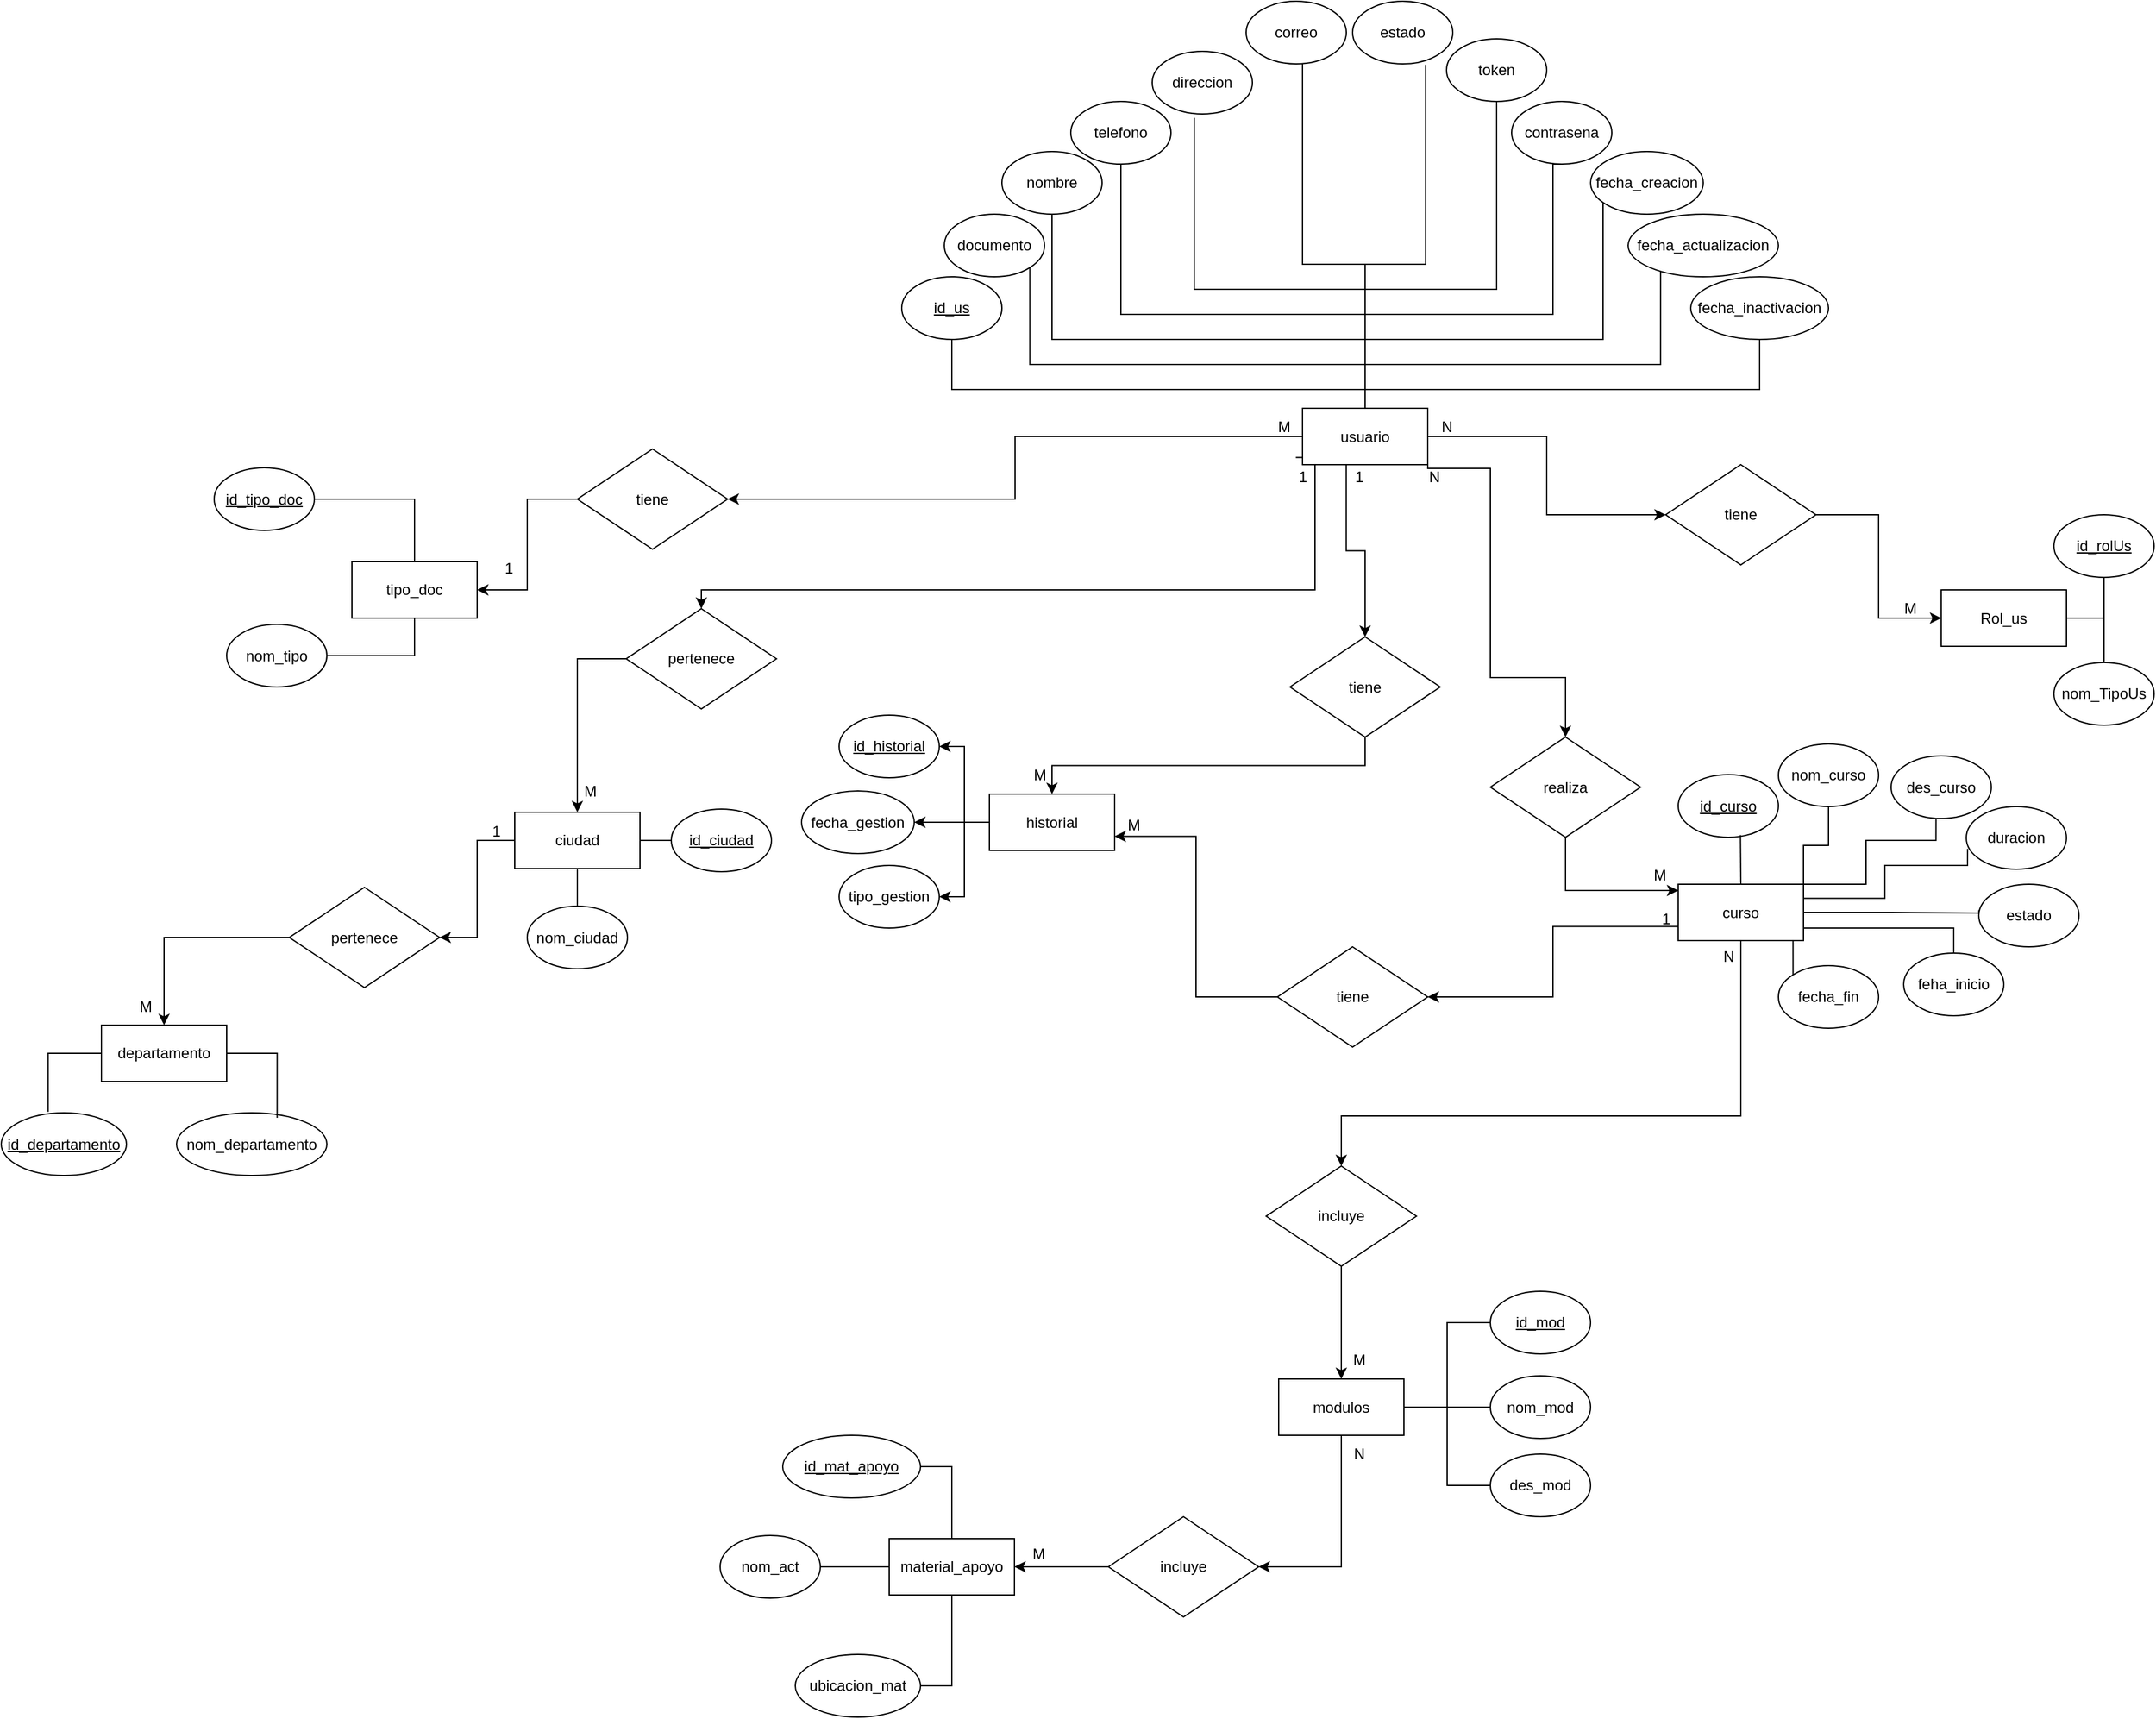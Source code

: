 <mxfile version="26.1.0">
  <diagram name="Página-1" id="tlgUFgWJ8016xR1bFmX6">
    <mxGraphModel dx="4114" dy="2862" grid="1" gridSize="10" guides="1" tooltips="1" connect="1" arrows="1" fold="1" page="1" pageScale="1" pageWidth="827" pageHeight="1169" math="0" shadow="0">
      <root>
        <mxCell id="0" />
        <mxCell id="1" parent="0" />
        <mxCell id="EN3vZPTE7ob6RZtya6nI-55" style="edgeStyle=orthogonalEdgeStyle;rounded=0;orthogonalLoop=1;jettySize=auto;html=1;exitX=0;exitY=0.5;exitDx=0;exitDy=0;entryX=1;entryY=0.5;entryDx=0;entryDy=0;" edge="1" parent="1" source="EN3vZPTE7ob6RZtya6nI-14" target="EN3vZPTE7ob6RZtya6nI-45">
          <mxGeometry relative="1" as="geometry" />
        </mxCell>
        <mxCell id="EN3vZPTE7ob6RZtya6nI-14" value="tiene" style="rhombus;whiteSpace=wrap;html=1;" vertex="1" parent="1">
          <mxGeometry x="1" y="-92.5" width="120" height="80" as="geometry" />
        </mxCell>
        <mxCell id="EN3vZPTE7ob6RZtya6nI-15" value="estado" style="ellipse;whiteSpace=wrap;html=1;" vertex="1" parent="1">
          <mxGeometry x="620" y="-450" width="80" height="50" as="geometry" />
        </mxCell>
        <mxCell id="EN3vZPTE7ob6RZtya6nI-181" style="edgeStyle=orthogonalEdgeStyle;rounded=0;orthogonalLoop=1;jettySize=auto;html=1;exitX=0.5;exitY=0;exitDx=0;exitDy=0;entryX=0.5;entryY=1;entryDx=0;entryDy=0;endArrow=none;startFill=0;" edge="1" parent="1" source="EN3vZPTE7ob6RZtya6nI-16" target="EN3vZPTE7ob6RZtya6nI-20">
          <mxGeometry relative="1" as="geometry">
            <Array as="points">
              <mxPoint x="630" y="-140" />
              <mxPoint x="300" y="-140" />
            </Array>
          </mxGeometry>
        </mxCell>
        <mxCell id="EN3vZPTE7ob6RZtya6nI-182" style="edgeStyle=orthogonalEdgeStyle;rounded=0;orthogonalLoop=1;jettySize=auto;html=1;exitX=0.5;exitY=0;exitDx=0;exitDy=0;entryX=1;entryY=1;entryDx=0;entryDy=0;endArrow=none;startFill=0;" edge="1" parent="1" source="EN3vZPTE7ob6RZtya6nI-16" target="EN3vZPTE7ob6RZtya6nI-19">
          <mxGeometry relative="1" as="geometry">
            <Array as="points">
              <mxPoint x="630" y="-160" />
              <mxPoint x="362" y="-160" />
            </Array>
          </mxGeometry>
        </mxCell>
        <mxCell id="EN3vZPTE7ob6RZtya6nI-184" style="edgeStyle=orthogonalEdgeStyle;rounded=0;orthogonalLoop=1;jettySize=auto;html=1;exitX=0.5;exitY=0;exitDx=0;exitDy=0;entryX=0.5;entryY=1;entryDx=0;entryDy=0;endArrow=none;startFill=0;" edge="1" parent="1" source="EN3vZPTE7ob6RZtya6nI-16" target="EN3vZPTE7ob6RZtya6nI-21">
          <mxGeometry relative="1" as="geometry">
            <Array as="points">
              <mxPoint x="630" y="-180" />
              <mxPoint x="380" y="-180" />
            </Array>
          </mxGeometry>
        </mxCell>
        <mxCell id="EN3vZPTE7ob6RZtya6nI-185" style="edgeStyle=orthogonalEdgeStyle;rounded=0;orthogonalLoop=1;jettySize=auto;html=1;exitX=0.5;exitY=0;exitDx=0;exitDy=0;entryX=0.5;entryY=1;entryDx=0;entryDy=0;endArrow=none;startFill=0;" edge="1" parent="1" source="EN3vZPTE7ob6RZtya6nI-16" target="EN3vZPTE7ob6RZtya6nI-18">
          <mxGeometry relative="1" as="geometry">
            <Array as="points">
              <mxPoint x="630" y="-200" />
              <mxPoint x="435" y="-200" />
            </Array>
          </mxGeometry>
        </mxCell>
        <mxCell id="EN3vZPTE7ob6RZtya6nI-187" style="edgeStyle=orthogonalEdgeStyle;rounded=0;orthogonalLoop=1;jettySize=auto;html=1;exitX=0.5;exitY=0;exitDx=0;exitDy=0;endArrow=none;startFill=0;" edge="1" parent="1" source="EN3vZPTE7ob6RZtya6nI-16" target="EN3vZPTE7ob6RZtya6nI-26">
          <mxGeometry relative="1" as="geometry">
            <Array as="points">
              <mxPoint x="630" y="-240" />
              <mxPoint x="580" y="-240" />
            </Array>
          </mxGeometry>
        </mxCell>
        <mxCell id="EN3vZPTE7ob6RZtya6nI-190" style="edgeStyle=orthogonalEdgeStyle;rounded=0;orthogonalLoop=1;jettySize=auto;html=1;exitX=0.5;exitY=0;exitDx=0;exitDy=0;entryX=0.5;entryY=1;entryDx=0;entryDy=0;endArrow=none;startFill=0;" edge="1" parent="1" source="EN3vZPTE7ob6RZtya6nI-16" target="EN3vZPTE7ob6RZtya6nI-17">
          <mxGeometry relative="1" as="geometry">
            <Array as="points">
              <mxPoint x="630" y="-220" />
              <mxPoint x="735" y="-220" />
            </Array>
          </mxGeometry>
        </mxCell>
        <mxCell id="EN3vZPTE7ob6RZtya6nI-191" style="edgeStyle=orthogonalEdgeStyle;rounded=0;orthogonalLoop=1;jettySize=auto;html=1;exitX=0.5;exitY=0;exitDx=0;exitDy=0;entryX=0.5;entryY=1;entryDx=0;entryDy=0;endArrow=none;startFill=0;" edge="1" parent="1" source="EN3vZPTE7ob6RZtya6nI-16" target="EN3vZPTE7ob6RZtya6nI-27">
          <mxGeometry relative="1" as="geometry">
            <Array as="points">
              <mxPoint x="630" y="-200" />
              <mxPoint x="780" y="-200" />
              <mxPoint x="780" y="-320" />
            </Array>
          </mxGeometry>
        </mxCell>
        <mxCell id="EN3vZPTE7ob6RZtya6nI-193" style="edgeStyle=orthogonalEdgeStyle;rounded=0;orthogonalLoop=1;jettySize=auto;html=1;exitX=0.5;exitY=0;exitDx=0;exitDy=0;endArrow=none;startFill=0;" edge="1" parent="1" source="EN3vZPTE7ob6RZtya6nI-16" target="EN3vZPTE7ob6RZtya6nI-28">
          <mxGeometry relative="1" as="geometry">
            <Array as="points">
              <mxPoint x="630" y="-180" />
              <mxPoint x="820" y="-180" />
            </Array>
          </mxGeometry>
        </mxCell>
        <mxCell id="EN3vZPTE7ob6RZtya6nI-196" style="edgeStyle=orthogonalEdgeStyle;rounded=0;orthogonalLoop=1;jettySize=auto;html=1;exitX=0.5;exitY=0;exitDx=0;exitDy=0;entryX=0.5;entryY=1;entryDx=0;entryDy=0;endArrow=none;startFill=0;" edge="1" parent="1" source="EN3vZPTE7ob6RZtya6nI-16" target="EN3vZPTE7ob6RZtya6nI-25">
          <mxGeometry relative="1" as="geometry">
            <Array as="points">
              <mxPoint x="630" y="-140" />
              <mxPoint x="945" y="-140" />
            </Array>
          </mxGeometry>
        </mxCell>
        <mxCell id="EN3vZPTE7ob6RZtya6nI-233" style="edgeStyle=orthogonalEdgeStyle;rounded=0;orthogonalLoop=1;jettySize=auto;html=1;exitX=0.323;exitY=-0.025;exitDx=0;exitDy=0;entryX=0.5;entryY=0;entryDx=0;entryDy=0;exitPerimeter=0;" edge="1" parent="1" source="EN3vZPTE7ob6RZtya6nI-252" target="EN3vZPTE7ob6RZtya6nI-120">
          <mxGeometry relative="1" as="geometry">
            <Array as="points">
              <mxPoint x="590" y="20" />
              <mxPoint x="100" y="20" />
            </Array>
          </mxGeometry>
        </mxCell>
        <mxCell id="EN3vZPTE7ob6RZtya6nI-236" style="edgeStyle=orthogonalEdgeStyle;rounded=0;orthogonalLoop=1;jettySize=auto;html=1;exitX=1;exitY=1;exitDx=0;exitDy=0;entryX=0.5;entryY=0;entryDx=0;entryDy=0;" edge="1" parent="1" source="EN3vZPTE7ob6RZtya6nI-16" target="EN3vZPTE7ob6RZtya6nI-140">
          <mxGeometry relative="1" as="geometry">
            <Array as="points">
              <mxPoint x="680" y="-77" />
              <mxPoint x="730" y="-77" />
              <mxPoint x="730" y="90" />
              <mxPoint x="790" y="90" />
            </Array>
          </mxGeometry>
        </mxCell>
        <mxCell id="EN3vZPTE7ob6RZtya6nI-237" style="edgeStyle=orthogonalEdgeStyle;rounded=0;orthogonalLoop=1;jettySize=auto;html=1;exitX=1;exitY=0.5;exitDx=0;exitDy=0;entryX=0;entryY=0.5;entryDx=0;entryDy=0;" edge="1" parent="1" source="EN3vZPTE7ob6RZtya6nI-16" target="EN3vZPTE7ob6RZtya6nI-112">
          <mxGeometry relative="1" as="geometry" />
        </mxCell>
        <mxCell id="EN3vZPTE7ob6RZtya6nI-238" style="edgeStyle=orthogonalEdgeStyle;rounded=0;orthogonalLoop=1;jettySize=auto;html=1;exitX=0;exitY=0.5;exitDx=0;exitDy=0;entryX=1;entryY=0.5;entryDx=0;entryDy=0;" edge="1" parent="1" source="EN3vZPTE7ob6RZtya6nI-16" target="EN3vZPTE7ob6RZtya6nI-14">
          <mxGeometry relative="1" as="geometry" />
        </mxCell>
        <mxCell id="EN3vZPTE7ob6RZtya6nI-264" style="edgeStyle=orthogonalEdgeStyle;rounded=0;orthogonalLoop=1;jettySize=auto;html=1;exitX=0.349;exitY=0.989;exitDx=0;exitDy=0;entryX=0.5;entryY=0;entryDx=0;entryDy=0;exitPerimeter=0;" edge="1" parent="1" source="EN3vZPTE7ob6RZtya6nI-16" target="EN3vZPTE7ob6RZtya6nI-263">
          <mxGeometry relative="1" as="geometry" />
        </mxCell>
        <mxCell id="EN3vZPTE7ob6RZtya6nI-16" value="usuario" style="rounded=0;whiteSpace=wrap;html=1;" vertex="1" parent="1">
          <mxGeometry x="580" y="-125" width="100" height="45" as="geometry" />
        </mxCell>
        <mxCell id="EN3vZPTE7ob6RZtya6nI-17" value="token" style="ellipse;whiteSpace=wrap;html=1;" vertex="1" parent="1">
          <mxGeometry x="695" y="-420" width="80" height="50" as="geometry" />
        </mxCell>
        <mxCell id="EN3vZPTE7ob6RZtya6nI-18" value="telefono" style="ellipse;whiteSpace=wrap;html=1;" vertex="1" parent="1">
          <mxGeometry x="395" y="-370" width="80" height="50" as="geometry" />
        </mxCell>
        <mxCell id="EN3vZPTE7ob6RZtya6nI-19" value="documento" style="ellipse;whiteSpace=wrap;html=1;" vertex="1" parent="1">
          <mxGeometry x="294" y="-280" width="80" height="50" as="geometry" />
        </mxCell>
        <mxCell id="EN3vZPTE7ob6RZtya6nI-20" value="&lt;u&gt;id_us&lt;/u&gt;" style="ellipse;whiteSpace=wrap;html=1;" vertex="1" parent="1">
          <mxGeometry x="260" y="-230" width="80" height="50" as="geometry" />
        </mxCell>
        <mxCell id="EN3vZPTE7ob6RZtya6nI-21" value="nombre" style="ellipse;whiteSpace=wrap;html=1;" vertex="1" parent="1">
          <mxGeometry x="340" y="-330" width="80" height="50" as="geometry" />
        </mxCell>
        <mxCell id="EN3vZPTE7ob6RZtya6nI-24" value="direccion" style="ellipse;whiteSpace=wrap;html=1;" vertex="1" parent="1">
          <mxGeometry x="460" y="-410" width="80" height="50" as="geometry" />
        </mxCell>
        <mxCell id="EN3vZPTE7ob6RZtya6nI-25" value="fecha_inactivacion" style="ellipse;whiteSpace=wrap;html=1;" vertex="1" parent="1">
          <mxGeometry x="890" y="-230" width="110" height="50" as="geometry" />
        </mxCell>
        <mxCell id="EN3vZPTE7ob6RZtya6nI-26" value="correo" style="ellipse;whiteSpace=wrap;html=1;" vertex="1" parent="1">
          <mxGeometry x="535" y="-450" width="80" height="50" as="geometry" />
        </mxCell>
        <mxCell id="EN3vZPTE7ob6RZtya6nI-27" value="contrasena" style="ellipse;whiteSpace=wrap;html=1;" vertex="1" parent="1">
          <mxGeometry x="747" y="-370" width="80" height="50" as="geometry" />
        </mxCell>
        <mxCell id="EN3vZPTE7ob6RZtya6nI-28" value="fecha_creacion" style="ellipse;whiteSpace=wrap;html=1;" vertex="1" parent="1">
          <mxGeometry x="810" y="-330" width="90" height="50" as="geometry" />
        </mxCell>
        <mxCell id="EN3vZPTE7ob6RZtya6nI-29" value="fecha_actualizacion" style="ellipse;whiteSpace=wrap;html=1;" vertex="1" parent="1">
          <mxGeometry x="840" y="-280" width="120" height="50" as="geometry" />
        </mxCell>
        <mxCell id="EN3vZPTE7ob6RZtya6nI-199" style="edgeStyle=orthogonalEdgeStyle;rounded=0;orthogonalLoop=1;jettySize=auto;html=1;exitX=0.5;exitY=1;exitDx=0;exitDy=0;entryX=1;entryY=0.5;entryDx=0;entryDy=0;endArrow=none;startFill=0;" edge="1" parent="1" source="EN3vZPTE7ob6RZtya6nI-45" target="EN3vZPTE7ob6RZtya6nI-46">
          <mxGeometry relative="1" as="geometry" />
        </mxCell>
        <mxCell id="EN3vZPTE7ob6RZtya6nI-200" style="edgeStyle=orthogonalEdgeStyle;rounded=0;orthogonalLoop=1;jettySize=auto;html=1;exitX=0.5;exitY=0;exitDx=0;exitDy=0;entryX=1;entryY=0.5;entryDx=0;entryDy=0;endArrow=none;startFill=0;" edge="1" parent="1" source="EN3vZPTE7ob6RZtya6nI-45" target="EN3vZPTE7ob6RZtya6nI-47">
          <mxGeometry relative="1" as="geometry" />
        </mxCell>
        <mxCell id="EN3vZPTE7ob6RZtya6nI-45" value="tipo_doc" style="rounded=0;whiteSpace=wrap;html=1;" vertex="1" parent="1">
          <mxGeometry x="-179" y="-2.5" width="100" height="45" as="geometry" />
        </mxCell>
        <mxCell id="EN3vZPTE7ob6RZtya6nI-46" value="nom_tipo" style="ellipse;whiteSpace=wrap;html=1;" vertex="1" parent="1">
          <mxGeometry x="-279" y="47.5" width="80" height="50" as="geometry" />
        </mxCell>
        <mxCell id="EN3vZPTE7ob6RZtya6nI-47" value="&lt;u&gt;id_tipo_doc&lt;/u&gt;" style="ellipse;whiteSpace=wrap;html=1;" vertex="1" parent="1">
          <mxGeometry x="-289" y="-77.5" width="80" height="50" as="geometry" />
        </mxCell>
        <mxCell id="EN3vZPTE7ob6RZtya6nI-223" style="edgeStyle=orthogonalEdgeStyle;rounded=0;orthogonalLoop=1;jettySize=auto;html=1;exitX=1;exitY=0.5;exitDx=0;exitDy=0;endArrow=none;startFill=0;" edge="1" parent="1" source="EN3vZPTE7ob6RZtya6nI-109" target="EN3vZPTE7ob6RZtya6nI-111">
          <mxGeometry relative="1" as="geometry" />
        </mxCell>
        <mxCell id="EN3vZPTE7ob6RZtya6nI-224" style="edgeStyle=orthogonalEdgeStyle;rounded=0;orthogonalLoop=1;jettySize=auto;html=1;exitX=1;exitY=0.5;exitDx=0;exitDy=0;entryX=0.5;entryY=0;entryDx=0;entryDy=0;endArrow=none;startFill=0;" edge="1" parent="1" source="EN3vZPTE7ob6RZtya6nI-109" target="EN3vZPTE7ob6RZtya6nI-110">
          <mxGeometry relative="1" as="geometry" />
        </mxCell>
        <mxCell id="EN3vZPTE7ob6RZtya6nI-109" value="Rol_us" style="rounded=0;whiteSpace=wrap;html=1;" vertex="1" parent="1">
          <mxGeometry x="1090" y="20" width="100" height="45" as="geometry" />
        </mxCell>
        <mxCell id="EN3vZPTE7ob6RZtya6nI-110" value="nom_TipoUs" style="ellipse;whiteSpace=wrap;html=1;" vertex="1" parent="1">
          <mxGeometry x="1180" y="78" width="80" height="50" as="geometry" />
        </mxCell>
        <mxCell id="EN3vZPTE7ob6RZtya6nI-111" value="&lt;u&gt;id_rolUs&lt;/u&gt;" style="ellipse;whiteSpace=wrap;html=1;" vertex="1" parent="1">
          <mxGeometry x="1180" y="-40" width="80" height="50" as="geometry" />
        </mxCell>
        <mxCell id="EN3vZPTE7ob6RZtya6nI-117" style="edgeStyle=orthogonalEdgeStyle;rounded=0;orthogonalLoop=1;jettySize=auto;html=1;exitX=1;exitY=0.5;exitDx=0;exitDy=0;entryX=0;entryY=0.5;entryDx=0;entryDy=0;" edge="1" parent="1" source="EN3vZPTE7ob6RZtya6nI-112" target="EN3vZPTE7ob6RZtya6nI-109">
          <mxGeometry relative="1" as="geometry" />
        </mxCell>
        <mxCell id="EN3vZPTE7ob6RZtya6nI-112" value="tiene" style="rhombus;whiteSpace=wrap;html=1;" vertex="1" parent="1">
          <mxGeometry x="870" y="-80" width="120" height="80" as="geometry" />
        </mxCell>
        <mxCell id="EN3vZPTE7ob6RZtya6nI-217" style="edgeStyle=orthogonalEdgeStyle;rounded=0;orthogonalLoop=1;jettySize=auto;html=1;exitX=0.5;exitY=1;exitDx=0;exitDy=0;entryX=0.5;entryY=0;entryDx=0;entryDy=0;endArrow=none;startFill=0;" edge="1" parent="1" source="EN3vZPTE7ob6RZtya6nI-119" target="EN3vZPTE7ob6RZtya6nI-121">
          <mxGeometry relative="1" as="geometry" />
        </mxCell>
        <mxCell id="EN3vZPTE7ob6RZtya6nI-218" style="edgeStyle=orthogonalEdgeStyle;rounded=0;orthogonalLoop=1;jettySize=auto;html=1;exitX=1;exitY=0.5;exitDx=0;exitDy=0;entryX=0;entryY=0.5;entryDx=0;entryDy=0;endArrow=none;startFill=0;" edge="1" parent="1" source="EN3vZPTE7ob6RZtya6nI-119" target="EN3vZPTE7ob6RZtya6nI-122">
          <mxGeometry relative="1" as="geometry" />
        </mxCell>
        <mxCell id="EN3vZPTE7ob6RZtya6nI-234" style="edgeStyle=orthogonalEdgeStyle;rounded=0;orthogonalLoop=1;jettySize=auto;html=1;exitX=0;exitY=0.5;exitDx=0;exitDy=0;entryX=1;entryY=0.5;entryDx=0;entryDy=0;" edge="1" parent="1" source="EN3vZPTE7ob6RZtya6nI-119" target="EN3vZPTE7ob6RZtya6nI-127">
          <mxGeometry relative="1" as="geometry" />
        </mxCell>
        <mxCell id="EN3vZPTE7ob6RZtya6nI-119" value="ciudad" style="rounded=0;whiteSpace=wrap;html=1;" vertex="1" parent="1">
          <mxGeometry x="-49" y="197.5" width="100" height="45" as="geometry" />
        </mxCell>
        <mxCell id="EN3vZPTE7ob6RZtya6nI-124" style="edgeStyle=orthogonalEdgeStyle;rounded=0;orthogonalLoop=1;jettySize=auto;html=1;exitX=0;exitY=0.5;exitDx=0;exitDy=0;entryX=0.5;entryY=0;entryDx=0;entryDy=0;" edge="1" parent="1" source="EN3vZPTE7ob6RZtya6nI-120" target="EN3vZPTE7ob6RZtya6nI-119">
          <mxGeometry relative="1" as="geometry" />
        </mxCell>
        <mxCell id="EN3vZPTE7ob6RZtya6nI-120" value="pertenece" style="rhombus;whiteSpace=wrap;html=1;" vertex="1" parent="1">
          <mxGeometry x="40" y="35" width="120" height="80" as="geometry" />
        </mxCell>
        <mxCell id="EN3vZPTE7ob6RZtya6nI-121" value="nom_ciudad" style="ellipse;whiteSpace=wrap;html=1;" vertex="1" parent="1">
          <mxGeometry x="-39" y="272.5" width="80" height="50" as="geometry" />
        </mxCell>
        <mxCell id="EN3vZPTE7ob6RZtya6nI-122" value="&lt;u&gt;id_ciudad&lt;/u&gt;" style="ellipse;whiteSpace=wrap;html=1;" vertex="1" parent="1">
          <mxGeometry x="76" y="195" width="80" height="50" as="geometry" />
        </mxCell>
        <mxCell id="EN3vZPTE7ob6RZtya6nI-125" value="departamento" style="rounded=0;whiteSpace=wrap;html=1;" vertex="1" parent="1">
          <mxGeometry x="-379" y="367.5" width="100" height="45" as="geometry" />
        </mxCell>
        <mxCell id="EN3vZPTE7ob6RZtya6nI-126" style="edgeStyle=orthogonalEdgeStyle;rounded=0;orthogonalLoop=1;jettySize=auto;html=1;exitX=0;exitY=0.5;exitDx=0;exitDy=0;entryX=0.5;entryY=0;entryDx=0;entryDy=0;" edge="1" source="EN3vZPTE7ob6RZtya6nI-127" target="EN3vZPTE7ob6RZtya6nI-125" parent="1">
          <mxGeometry relative="1" as="geometry" />
        </mxCell>
        <mxCell id="EN3vZPTE7ob6RZtya6nI-127" value="pertenece" style="rhombus;whiteSpace=wrap;html=1;" vertex="1" parent="1">
          <mxGeometry x="-229" y="257.5" width="120" height="80" as="geometry" />
        </mxCell>
        <mxCell id="EN3vZPTE7ob6RZtya6nI-128" value="nom_departamento" style="ellipse;whiteSpace=wrap;html=1;" vertex="1" parent="1">
          <mxGeometry x="-319" y="437.5" width="120" height="50" as="geometry" />
        </mxCell>
        <mxCell id="EN3vZPTE7ob6RZtya6nI-129" value="&lt;u&gt;id_departamento&lt;/u&gt;" style="ellipse;whiteSpace=wrap;html=1;" vertex="1" parent="1">
          <mxGeometry x="-459" y="437.5" width="100" height="50" as="geometry" />
        </mxCell>
        <mxCell id="EN3vZPTE7ob6RZtya6nI-165" style="edgeStyle=orthogonalEdgeStyle;rounded=0;orthogonalLoop=1;jettySize=auto;html=1;exitX=0.5;exitY=1;exitDx=0;exitDy=0;entryX=0.5;entryY=0;entryDx=0;entryDy=0;" edge="1" parent="1" source="EN3vZPTE7ob6RZtya6nI-132" target="EN3vZPTE7ob6RZtya6nI-147">
          <mxGeometry relative="1" as="geometry">
            <Array as="points">
              <mxPoint x="930" y="440" />
              <mxPoint x="611" y="440" />
            </Array>
          </mxGeometry>
        </mxCell>
        <mxCell id="EN3vZPTE7ob6RZtya6nI-222" style="edgeStyle=orthogonalEdgeStyle;rounded=0;orthogonalLoop=1;jettySize=auto;html=1;exitX=1;exitY=0.5;exitDx=0;exitDy=0;endArrow=none;startFill=0;" edge="1" parent="1" source="EN3vZPTE7ob6RZtya6nI-132" target="EN3vZPTE7ob6RZtya6nI-138">
          <mxGeometry relative="1" as="geometry">
            <Array as="points">
              <mxPoint x="980" y="290" />
              <mxPoint x="1100" y="290" />
            </Array>
          </mxGeometry>
        </mxCell>
        <mxCell id="EN3vZPTE7ob6RZtya6nI-225" style="edgeStyle=orthogonalEdgeStyle;rounded=0;orthogonalLoop=1;jettySize=auto;html=1;exitX=0.75;exitY=1;exitDx=0;exitDy=0;entryX=0;entryY=0;entryDx=0;entryDy=0;endArrow=none;startFill=0;" edge="1" parent="1" source="EN3vZPTE7ob6RZtya6nI-132" target="EN3vZPTE7ob6RZtya6nI-139">
          <mxGeometry relative="1" as="geometry" />
        </mxCell>
        <mxCell id="EN3vZPTE7ob6RZtya6nI-230" style="edgeStyle=orthogonalEdgeStyle;rounded=0;orthogonalLoop=1;jettySize=auto;html=1;exitX=1;exitY=0;exitDx=0;exitDy=0;entryX=0.5;entryY=1;entryDx=0;entryDy=0;endArrow=none;startFill=0;" edge="1" parent="1" source="EN3vZPTE7ob6RZtya6nI-132" target="EN3vZPTE7ob6RZtya6nI-133">
          <mxGeometry relative="1" as="geometry" />
        </mxCell>
        <mxCell id="EN3vZPTE7ob6RZtya6nI-270" style="edgeStyle=orthogonalEdgeStyle;rounded=0;orthogonalLoop=1;jettySize=auto;html=1;exitX=0;exitY=0.75;exitDx=0;exitDy=0;entryX=1;entryY=0.5;entryDx=0;entryDy=0;" edge="1" parent="1" source="EN3vZPTE7ob6RZtya6nI-132" target="EN3vZPTE7ob6RZtya6nI-268">
          <mxGeometry relative="1" as="geometry" />
        </mxCell>
        <mxCell id="EN3vZPTE7ob6RZtya6nI-132" value="curso" style="rounded=0;whiteSpace=wrap;html=1;" vertex="1" parent="1">
          <mxGeometry x="880" y="255" width="100" height="45" as="geometry" />
        </mxCell>
        <mxCell id="EN3vZPTE7ob6RZtya6nI-133" value="nom_curso" style="ellipse;whiteSpace=wrap;html=1;" vertex="1" parent="1">
          <mxGeometry x="960" y="143" width="80" height="50" as="geometry" />
        </mxCell>
        <mxCell id="EN3vZPTE7ob6RZtya6nI-134" value="&lt;u&gt;id_curso&lt;/u&gt;" style="ellipse;whiteSpace=wrap;html=1;" vertex="1" parent="1">
          <mxGeometry x="880" y="167.5" width="80" height="50" as="geometry" />
        </mxCell>
        <mxCell id="EN3vZPTE7ob6RZtya6nI-135" value="des_curso" style="ellipse;whiteSpace=wrap;html=1;" vertex="1" parent="1">
          <mxGeometry x="1050" y="152.5" width="80" height="50" as="geometry" />
        </mxCell>
        <mxCell id="EN3vZPTE7ob6RZtya6nI-136" value="duracion" style="ellipse;whiteSpace=wrap;html=1;" vertex="1" parent="1">
          <mxGeometry x="1110" y="193" width="80" height="50" as="geometry" />
        </mxCell>
        <mxCell id="EN3vZPTE7ob6RZtya6nI-137" value="estado" style="ellipse;whiteSpace=wrap;html=1;" vertex="1" parent="1">
          <mxGeometry x="1120" y="255" width="80" height="50" as="geometry" />
        </mxCell>
        <mxCell id="EN3vZPTE7ob6RZtya6nI-138" value="feha_inicio" style="ellipse;whiteSpace=wrap;html=1;" vertex="1" parent="1">
          <mxGeometry x="1060" y="310" width="80" height="50" as="geometry" />
        </mxCell>
        <mxCell id="EN3vZPTE7ob6RZtya6nI-139" value="fecha_fin" style="ellipse;whiteSpace=wrap;html=1;" vertex="1" parent="1">
          <mxGeometry x="960" y="320" width="80" height="50" as="geometry" />
        </mxCell>
        <mxCell id="EN3vZPTE7ob6RZtya6nI-167" style="edgeStyle=orthogonalEdgeStyle;rounded=0;orthogonalLoop=1;jettySize=auto;html=1;exitX=0.5;exitY=1;exitDx=0;exitDy=0;" edge="1" parent="1" source="EN3vZPTE7ob6RZtya6nI-140">
          <mxGeometry relative="1" as="geometry">
            <mxPoint x="880" y="260" as="targetPoint" />
            <Array as="points">
              <mxPoint x="790" y="260" />
              <mxPoint x="880" y="260" />
            </Array>
          </mxGeometry>
        </mxCell>
        <mxCell id="EN3vZPTE7ob6RZtya6nI-140" value="realiza" style="rhombus;whiteSpace=wrap;html=1;" vertex="1" parent="1">
          <mxGeometry x="730" y="137.5" width="120" height="80" as="geometry" />
        </mxCell>
        <mxCell id="EN3vZPTE7ob6RZtya6nI-210" style="edgeStyle=orthogonalEdgeStyle;rounded=0;orthogonalLoop=1;jettySize=auto;html=1;exitX=1;exitY=0.5;exitDx=0;exitDy=0;entryX=0;entryY=0.5;entryDx=0;entryDy=0;endArrow=none;startFill=0;" edge="1" parent="1" source="EN3vZPTE7ob6RZtya6nI-143" target="EN3vZPTE7ob6RZtya6nI-146">
          <mxGeometry relative="1" as="geometry" />
        </mxCell>
        <mxCell id="EN3vZPTE7ob6RZtya6nI-215" style="edgeStyle=orthogonalEdgeStyle;rounded=0;orthogonalLoop=1;jettySize=auto;html=1;exitX=1;exitY=0.5;exitDx=0;exitDy=0;entryX=0;entryY=0.5;entryDx=0;entryDy=0;endArrow=none;startFill=0;" edge="1" parent="1" source="EN3vZPTE7ob6RZtya6nI-143" target="EN3vZPTE7ob6RZtya6nI-145">
          <mxGeometry relative="1" as="geometry" />
        </mxCell>
        <mxCell id="EN3vZPTE7ob6RZtya6nI-216" style="edgeStyle=orthogonalEdgeStyle;rounded=0;orthogonalLoop=1;jettySize=auto;html=1;exitX=1;exitY=0.5;exitDx=0;exitDy=0;entryX=0;entryY=0.5;entryDx=0;entryDy=0;endArrow=none;startFill=0;" edge="1" parent="1" source="EN3vZPTE7ob6RZtya6nI-143" target="EN3vZPTE7ob6RZtya6nI-144">
          <mxGeometry relative="1" as="geometry" />
        </mxCell>
        <mxCell id="EN3vZPTE7ob6RZtya6nI-235" style="edgeStyle=orthogonalEdgeStyle;rounded=0;orthogonalLoop=1;jettySize=auto;html=1;exitX=0.5;exitY=1;exitDx=0;exitDy=0;entryX=1;entryY=0.5;entryDx=0;entryDy=0;" edge="1" parent="1" source="EN3vZPTE7ob6RZtya6nI-143" target="EN3vZPTE7ob6RZtya6nI-155">
          <mxGeometry relative="1" as="geometry" />
        </mxCell>
        <mxCell id="EN3vZPTE7ob6RZtya6nI-143" value="modulos" style="rounded=0;whiteSpace=wrap;html=1;" vertex="1" parent="1">
          <mxGeometry x="561" y="650" width="100" height="45" as="geometry" />
        </mxCell>
        <mxCell id="EN3vZPTE7ob6RZtya6nI-144" value="des_mod" style="ellipse;whiteSpace=wrap;html=1;" vertex="1" parent="1">
          <mxGeometry x="730" y="710" width="80" height="50" as="geometry" />
        </mxCell>
        <mxCell id="EN3vZPTE7ob6RZtya6nI-145" value="&lt;u&gt;id_mod&lt;/u&gt;" style="ellipse;whiteSpace=wrap;html=1;" vertex="1" parent="1">
          <mxGeometry x="730" y="580" width="80" height="50" as="geometry" />
        </mxCell>
        <mxCell id="EN3vZPTE7ob6RZtya6nI-146" value="nom_mod" style="ellipse;whiteSpace=wrap;html=1;" vertex="1" parent="1">
          <mxGeometry x="730" y="647.5" width="80" height="50" as="geometry" />
        </mxCell>
        <mxCell id="EN3vZPTE7ob6RZtya6nI-166" style="edgeStyle=orthogonalEdgeStyle;rounded=0;orthogonalLoop=1;jettySize=auto;html=1;exitX=0.5;exitY=1;exitDx=0;exitDy=0;entryX=0.5;entryY=0;entryDx=0;entryDy=0;" edge="1" parent="1" source="EN3vZPTE7ob6RZtya6nI-147" target="EN3vZPTE7ob6RZtya6nI-143">
          <mxGeometry relative="1" as="geometry">
            <mxPoint x="650" y="560" as="sourcePoint" />
            <Array as="points">
              <mxPoint x="611" y="650" />
            </Array>
          </mxGeometry>
        </mxCell>
        <mxCell id="EN3vZPTE7ob6RZtya6nI-147" value="incluye" style="rhombus;whiteSpace=wrap;html=1;" vertex="1" parent="1">
          <mxGeometry x="551" y="480" width="120" height="80" as="geometry" />
        </mxCell>
        <mxCell id="EN3vZPTE7ob6RZtya6nI-205" style="edgeStyle=orthogonalEdgeStyle;rounded=0;orthogonalLoop=1;jettySize=auto;html=1;exitX=0.5;exitY=1;exitDx=0;exitDy=0;entryX=1;entryY=0.5;entryDx=0;entryDy=0;endArrow=none;startFill=0;" edge="1" parent="1" source="EN3vZPTE7ob6RZtya6nI-151" target="EN3vZPTE7ob6RZtya6nI-154">
          <mxGeometry relative="1" as="geometry" />
        </mxCell>
        <mxCell id="EN3vZPTE7ob6RZtya6nI-206" style="edgeStyle=orthogonalEdgeStyle;rounded=0;orthogonalLoop=1;jettySize=auto;html=1;exitX=0.5;exitY=0;exitDx=0;exitDy=0;entryX=1;entryY=0.5;entryDx=0;entryDy=0;endArrow=none;startFill=0;" edge="1" parent="1" source="EN3vZPTE7ob6RZtya6nI-151" target="EN3vZPTE7ob6RZtya6nI-153">
          <mxGeometry relative="1" as="geometry" />
        </mxCell>
        <mxCell id="EN3vZPTE7ob6RZtya6nI-208" style="edgeStyle=orthogonalEdgeStyle;rounded=0;orthogonalLoop=1;jettySize=auto;html=1;exitX=0;exitY=0.5;exitDx=0;exitDy=0;endArrow=none;startFill=0;" edge="1" parent="1" source="EN3vZPTE7ob6RZtya6nI-151" target="EN3vZPTE7ob6RZtya6nI-152">
          <mxGeometry relative="1" as="geometry" />
        </mxCell>
        <mxCell id="EN3vZPTE7ob6RZtya6nI-151" value="material_apoyo" style="rounded=0;whiteSpace=wrap;html=1;" vertex="1" parent="1">
          <mxGeometry x="250" y="777.5" width="100" height="45" as="geometry" />
        </mxCell>
        <mxCell id="EN3vZPTE7ob6RZtya6nI-152" value="nom_act" style="ellipse;whiteSpace=wrap;html=1;" vertex="1" parent="1">
          <mxGeometry x="115" y="775" width="80" height="50" as="geometry" />
        </mxCell>
        <mxCell id="EN3vZPTE7ob6RZtya6nI-153" value="&lt;u&gt;id_mat_apoyo&lt;/u&gt;" style="ellipse;whiteSpace=wrap;html=1;" vertex="1" parent="1">
          <mxGeometry x="165" y="695" width="110" height="50" as="geometry" />
        </mxCell>
        <mxCell id="EN3vZPTE7ob6RZtya6nI-154" value="ubicacion_mat" style="ellipse;whiteSpace=wrap;html=1;" vertex="1" parent="1">
          <mxGeometry x="175" y="870" width="100" height="50" as="geometry" />
        </mxCell>
        <mxCell id="EN3vZPTE7ob6RZtya6nI-157" style="edgeStyle=orthogonalEdgeStyle;rounded=0;orthogonalLoop=1;jettySize=auto;html=1;exitX=0;exitY=0.5;exitDx=0;exitDy=0;entryX=1;entryY=0.5;entryDx=0;entryDy=0;" edge="1" parent="1" source="EN3vZPTE7ob6RZtya6nI-155" target="EN3vZPTE7ob6RZtya6nI-151">
          <mxGeometry relative="1" as="geometry" />
        </mxCell>
        <mxCell id="EN3vZPTE7ob6RZtya6nI-155" value="incluye" style="rhombus;whiteSpace=wrap;html=1;" vertex="1" parent="1">
          <mxGeometry x="425" y="760" width="120" height="80" as="geometry" />
        </mxCell>
        <mxCell id="EN3vZPTE7ob6RZtya6nI-186" style="edgeStyle=orthogonalEdgeStyle;rounded=0;orthogonalLoop=1;jettySize=auto;html=1;exitX=0.5;exitY=0;exitDx=0;exitDy=0;entryX=0.42;entryY=1.062;entryDx=0;entryDy=0;entryPerimeter=0;endArrow=none;startFill=0;" edge="1" parent="1" source="EN3vZPTE7ob6RZtya6nI-16" target="EN3vZPTE7ob6RZtya6nI-24">
          <mxGeometry relative="1" as="geometry">
            <Array as="points">
              <mxPoint x="630" y="-220" />
              <mxPoint x="494" y="-220" />
            </Array>
          </mxGeometry>
        </mxCell>
        <mxCell id="EN3vZPTE7ob6RZtya6nI-188" style="edgeStyle=orthogonalEdgeStyle;rounded=0;orthogonalLoop=1;jettySize=auto;html=1;exitX=0.5;exitY=0;exitDx=0;exitDy=0;entryX=0.729;entryY=1.014;entryDx=0;entryDy=0;entryPerimeter=0;endArrow=none;startFill=0;" edge="1" parent="1" source="EN3vZPTE7ob6RZtya6nI-16" target="EN3vZPTE7ob6RZtya6nI-15">
          <mxGeometry relative="1" as="geometry">
            <Array as="points">
              <mxPoint x="630" y="-240" />
              <mxPoint x="678" y="-240" />
            </Array>
          </mxGeometry>
        </mxCell>
        <mxCell id="EN3vZPTE7ob6RZtya6nI-195" style="edgeStyle=orthogonalEdgeStyle;rounded=0;orthogonalLoop=1;jettySize=auto;html=1;exitX=0.5;exitY=0;exitDx=0;exitDy=0;entryX=0.216;entryY=0.919;entryDx=0;entryDy=0;entryPerimeter=0;endArrow=none;startFill=0;" edge="1" parent="1" source="EN3vZPTE7ob6RZtya6nI-16" target="EN3vZPTE7ob6RZtya6nI-29">
          <mxGeometry relative="1" as="geometry">
            <Array as="points">
              <mxPoint x="630" y="-160" />
              <mxPoint x="866" y="-160" />
            </Array>
          </mxGeometry>
        </mxCell>
        <mxCell id="EN3vZPTE7ob6RZtya6nI-201" style="edgeStyle=orthogonalEdgeStyle;rounded=0;orthogonalLoop=1;jettySize=auto;html=1;exitX=0;exitY=0.5;exitDx=0;exitDy=0;entryX=0.374;entryY=-0.014;entryDx=0;entryDy=0;entryPerimeter=0;endArrow=none;startFill=0;" edge="1" parent="1" source="EN3vZPTE7ob6RZtya6nI-125" target="EN3vZPTE7ob6RZtya6nI-129">
          <mxGeometry relative="1" as="geometry" />
        </mxCell>
        <mxCell id="EN3vZPTE7ob6RZtya6nI-204" style="edgeStyle=orthogonalEdgeStyle;rounded=0;orthogonalLoop=1;jettySize=auto;html=1;exitX=1;exitY=0.5;exitDx=0;exitDy=0;entryX=0.669;entryY=0.081;entryDx=0;entryDy=0;entryPerimeter=0;endArrow=none;startFill=0;" edge="1" parent="1" source="EN3vZPTE7ob6RZtya6nI-125" target="EN3vZPTE7ob6RZtya6nI-128">
          <mxGeometry relative="1" as="geometry" />
        </mxCell>
        <mxCell id="EN3vZPTE7ob6RZtya6nI-227" style="edgeStyle=orthogonalEdgeStyle;rounded=0;orthogonalLoop=1;jettySize=auto;html=1;exitX=1;exitY=0.25;exitDx=0;exitDy=0;entryX=0.013;entryY=0.675;entryDx=0;entryDy=0;entryPerimeter=0;endArrow=none;startFill=0;" edge="1" parent="1" source="EN3vZPTE7ob6RZtya6nI-132" target="EN3vZPTE7ob6RZtya6nI-136">
          <mxGeometry relative="1" as="geometry">
            <Array as="points">
              <mxPoint x="1045" y="266" />
              <mxPoint x="1045" y="240" />
              <mxPoint x="1111" y="240" />
            </Array>
          </mxGeometry>
        </mxCell>
        <mxCell id="EN3vZPTE7ob6RZtya6nI-228" style="edgeStyle=orthogonalEdgeStyle;rounded=0;orthogonalLoop=1;jettySize=auto;html=1;exitX=1;exitY=0;exitDx=0;exitDy=0;entryX=0.448;entryY=0.995;entryDx=0;entryDy=0;entryPerimeter=0;endArrow=none;startFill=0;" edge="1" parent="1" source="EN3vZPTE7ob6RZtya6nI-132" target="EN3vZPTE7ob6RZtya6nI-135">
          <mxGeometry relative="1" as="geometry">
            <Array as="points">
              <mxPoint x="1030" y="255" />
              <mxPoint x="1030" y="220" />
              <mxPoint x="1086" y="220" />
            </Array>
          </mxGeometry>
        </mxCell>
        <mxCell id="EN3vZPTE7ob6RZtya6nI-229" style="edgeStyle=orthogonalEdgeStyle;rounded=0;orthogonalLoop=1;jettySize=auto;html=1;exitX=1;exitY=0.5;exitDx=0;exitDy=0;entryX=0;entryY=0.415;entryDx=0;entryDy=0;entryPerimeter=0;endArrow=none;startFill=0;" edge="1" parent="1" source="EN3vZPTE7ob6RZtya6nI-132" target="EN3vZPTE7ob6RZtya6nI-137">
          <mxGeometry relative="1" as="geometry">
            <Array as="points">
              <mxPoint x="1050" y="278" />
              <mxPoint x="1120" y="278" />
            </Array>
          </mxGeometry>
        </mxCell>
        <mxCell id="EN3vZPTE7ob6RZtya6nI-231" style="edgeStyle=orthogonalEdgeStyle;rounded=0;orthogonalLoop=1;jettySize=auto;html=1;exitX=0.5;exitY=0;exitDx=0;exitDy=0;entryX=0.621;entryY=0.965;entryDx=0;entryDy=0;entryPerimeter=0;endArrow=none;startFill=0;" edge="1" parent="1" source="EN3vZPTE7ob6RZtya6nI-132" target="EN3vZPTE7ob6RZtya6nI-134">
          <mxGeometry relative="1" as="geometry" />
        </mxCell>
        <mxCell id="EN3vZPTE7ob6RZtya6nI-239" value="N" style="text;html=1;align=center;verticalAlign=middle;resizable=0;points=[];autosize=1;strokeColor=none;fillColor=none;" vertex="1" parent="1">
          <mxGeometry x="680" y="-125" width="30" height="30" as="geometry" />
        </mxCell>
        <mxCell id="EN3vZPTE7ob6RZtya6nI-240" value="M" style="text;html=1;align=center;verticalAlign=middle;resizable=0;points=[];autosize=1;strokeColor=none;fillColor=none;" vertex="1" parent="1">
          <mxGeometry x="1050" y="20" width="30" height="30" as="geometry" />
        </mxCell>
        <mxCell id="EN3vZPTE7ob6RZtya6nI-241" value="1" style="text;html=1;align=center;verticalAlign=middle;resizable=0;points=[];autosize=1;strokeColor=none;fillColor=none;" vertex="1" parent="1">
          <mxGeometry x="-69" y="-12.5" width="30" height="30" as="geometry" />
        </mxCell>
        <mxCell id="EN3vZPTE7ob6RZtya6nI-242" value="M" style="text;html=1;align=center;verticalAlign=middle;resizable=0;points=[];autosize=1;strokeColor=none;fillColor=none;" vertex="1" parent="1">
          <mxGeometry x="550" y="-125" width="30" height="30" as="geometry" />
        </mxCell>
        <mxCell id="EN3vZPTE7ob6RZtya6nI-245" value="N" style="text;html=1;align=center;verticalAlign=middle;resizable=0;points=[];autosize=1;strokeColor=none;fillColor=none;" vertex="1" parent="1">
          <mxGeometry x="670" y="-85" width="30" height="30" as="geometry" />
        </mxCell>
        <mxCell id="EN3vZPTE7ob6RZtya6nI-246" value="M" style="text;html=1;align=center;verticalAlign=middle;resizable=0;points=[];autosize=1;strokeColor=none;fillColor=none;" vertex="1" parent="1">
          <mxGeometry x="850" y="233" width="30" height="30" as="geometry" />
        </mxCell>
        <mxCell id="EN3vZPTE7ob6RZtya6nI-248" value="N" style="text;html=1;align=center;verticalAlign=middle;resizable=0;points=[];autosize=1;strokeColor=none;fillColor=none;" vertex="1" parent="1">
          <mxGeometry x="905" y="298" width="30" height="30" as="geometry" />
        </mxCell>
        <mxCell id="EN3vZPTE7ob6RZtya6nI-249" value="M" style="text;html=1;align=center;verticalAlign=middle;resizable=0;points=[];autosize=1;strokeColor=none;fillColor=none;" vertex="1" parent="1">
          <mxGeometry x="610" y="620" width="30" height="30" as="geometry" />
        </mxCell>
        <mxCell id="EN3vZPTE7ob6RZtya6nI-250" value="N" style="text;html=1;align=center;verticalAlign=middle;resizable=0;points=[];autosize=1;strokeColor=none;fillColor=none;" vertex="1" parent="1">
          <mxGeometry x="610" y="695" width="30" height="30" as="geometry" />
        </mxCell>
        <mxCell id="EN3vZPTE7ob6RZtya6nI-251" value="M" style="text;html=1;align=center;verticalAlign=middle;resizable=0;points=[];autosize=1;strokeColor=none;fillColor=none;" vertex="1" parent="1">
          <mxGeometry x="354" y="775" width="30" height="30" as="geometry" />
        </mxCell>
        <mxCell id="EN3vZPTE7ob6RZtya6nI-252" value="1" style="text;html=1;align=center;verticalAlign=middle;resizable=0;points=[];autosize=1;strokeColor=none;fillColor=none;" vertex="1" parent="1">
          <mxGeometry x="565" y="-85" width="30" height="30" as="geometry" />
        </mxCell>
        <mxCell id="EN3vZPTE7ob6RZtya6nI-253" value="M" style="text;html=1;align=center;verticalAlign=middle;resizable=0;points=[];autosize=1;strokeColor=none;fillColor=none;" vertex="1" parent="1">
          <mxGeometry x="-4" y="165.5" width="30" height="30" as="geometry" />
        </mxCell>
        <mxCell id="EN3vZPTE7ob6RZtya6nI-254" value="1" style="text;html=1;align=center;verticalAlign=middle;resizable=0;points=[];autosize=1;strokeColor=none;fillColor=none;" vertex="1" parent="1">
          <mxGeometry x="-79" y="197.5" width="30" height="30" as="geometry" />
        </mxCell>
        <mxCell id="EN3vZPTE7ob6RZtya6nI-255" value="M" style="text;html=1;align=center;verticalAlign=middle;resizable=0;points=[];autosize=1;strokeColor=none;fillColor=none;" vertex="1" parent="1">
          <mxGeometry x="-359" y="337.5" width="30" height="30" as="geometry" />
        </mxCell>
        <mxCell id="EN3vZPTE7ob6RZtya6nI-260" value="" style="edgeStyle=orthogonalEdgeStyle;rounded=0;orthogonalLoop=1;jettySize=auto;html=1;" edge="1" parent="1" source="EN3vZPTE7ob6RZtya6nI-256" target="EN3vZPTE7ob6RZtya6nI-259">
          <mxGeometry relative="1" as="geometry" />
        </mxCell>
        <mxCell id="EN3vZPTE7ob6RZtya6nI-261" style="edgeStyle=orthogonalEdgeStyle;rounded=0;orthogonalLoop=1;jettySize=auto;html=1;exitX=0;exitY=0.5;exitDx=0;exitDy=0;entryX=1;entryY=0.5;entryDx=0;entryDy=0;" edge="1" parent="1" source="EN3vZPTE7ob6RZtya6nI-256" target="EN3vZPTE7ob6RZtya6nI-257">
          <mxGeometry relative="1" as="geometry" />
        </mxCell>
        <mxCell id="EN3vZPTE7ob6RZtya6nI-262" style="edgeStyle=orthogonalEdgeStyle;rounded=0;orthogonalLoop=1;jettySize=auto;html=1;exitX=0;exitY=0.5;exitDx=0;exitDy=0;entryX=1;entryY=0.5;entryDx=0;entryDy=0;" edge="1" parent="1" source="EN3vZPTE7ob6RZtya6nI-256" target="EN3vZPTE7ob6RZtya6nI-258">
          <mxGeometry relative="1" as="geometry" />
        </mxCell>
        <mxCell id="EN3vZPTE7ob6RZtya6nI-256" value="historial" style="rounded=0;whiteSpace=wrap;html=1;" vertex="1" parent="1">
          <mxGeometry x="330" y="183" width="100" height="45" as="geometry" />
        </mxCell>
        <mxCell id="EN3vZPTE7ob6RZtya6nI-257" value="&lt;u&gt;id_historial&lt;/u&gt;" style="ellipse;whiteSpace=wrap;html=1;" vertex="1" parent="1">
          <mxGeometry x="210" y="120" width="80" height="50" as="geometry" />
        </mxCell>
        <mxCell id="EN3vZPTE7ob6RZtya6nI-258" value="tipo_gestion" style="ellipse;whiteSpace=wrap;html=1;" vertex="1" parent="1">
          <mxGeometry x="210" y="240" width="80" height="50" as="geometry" />
        </mxCell>
        <mxCell id="EN3vZPTE7ob6RZtya6nI-259" value="fecha_gestion" style="ellipse;whiteSpace=wrap;html=1;" vertex="1" parent="1">
          <mxGeometry x="180" y="180.5" width="90" height="50" as="geometry" />
        </mxCell>
        <mxCell id="EN3vZPTE7ob6RZtya6nI-265" style="edgeStyle=orthogonalEdgeStyle;rounded=0;orthogonalLoop=1;jettySize=auto;html=1;exitX=0.5;exitY=1;exitDx=0;exitDy=0;entryX=0.5;entryY=0;entryDx=0;entryDy=0;" edge="1" parent="1" source="EN3vZPTE7ob6RZtya6nI-263" target="EN3vZPTE7ob6RZtya6nI-256">
          <mxGeometry relative="1" as="geometry" />
        </mxCell>
        <mxCell id="EN3vZPTE7ob6RZtya6nI-263" value="tiene" style="rhombus;whiteSpace=wrap;html=1;" vertex="1" parent="1">
          <mxGeometry x="570" y="57.5" width="120" height="80" as="geometry" />
        </mxCell>
        <mxCell id="EN3vZPTE7ob6RZtya6nI-266" value="1" style="text;html=1;align=center;verticalAlign=middle;resizable=0;points=[];autosize=1;strokeColor=none;fillColor=none;" vertex="1" parent="1">
          <mxGeometry x="610" y="-85" width="30" height="30" as="geometry" />
        </mxCell>
        <mxCell id="EN3vZPTE7ob6RZtya6nI-267" value="M" style="text;html=1;align=center;verticalAlign=middle;resizable=0;points=[];autosize=1;strokeColor=none;fillColor=none;" vertex="1" parent="1">
          <mxGeometry x="355" y="153" width="30" height="30" as="geometry" />
        </mxCell>
        <mxCell id="EN3vZPTE7ob6RZtya6nI-271" style="edgeStyle=orthogonalEdgeStyle;rounded=0;orthogonalLoop=1;jettySize=auto;html=1;exitX=0;exitY=0.5;exitDx=0;exitDy=0;entryX=1;entryY=0.75;entryDx=0;entryDy=0;" edge="1" parent="1" source="EN3vZPTE7ob6RZtya6nI-268" target="EN3vZPTE7ob6RZtya6nI-256">
          <mxGeometry relative="1" as="geometry" />
        </mxCell>
        <mxCell id="EN3vZPTE7ob6RZtya6nI-268" value="tiene" style="rhombus;whiteSpace=wrap;html=1;" vertex="1" parent="1">
          <mxGeometry x="560" y="305" width="120" height="80" as="geometry" />
        </mxCell>
        <mxCell id="EN3vZPTE7ob6RZtya6nI-273" value="1" style="text;html=1;align=center;verticalAlign=middle;resizable=0;points=[];autosize=1;strokeColor=none;fillColor=none;" vertex="1" parent="1">
          <mxGeometry x="855" y="268" width="30" height="30" as="geometry" />
        </mxCell>
        <mxCell id="EN3vZPTE7ob6RZtya6nI-274" value="M" style="text;html=1;align=center;verticalAlign=middle;resizable=0;points=[];autosize=1;strokeColor=none;fillColor=none;" vertex="1" parent="1">
          <mxGeometry x="430" y="193" width="30" height="30" as="geometry" />
        </mxCell>
      </root>
    </mxGraphModel>
  </diagram>
</mxfile>
